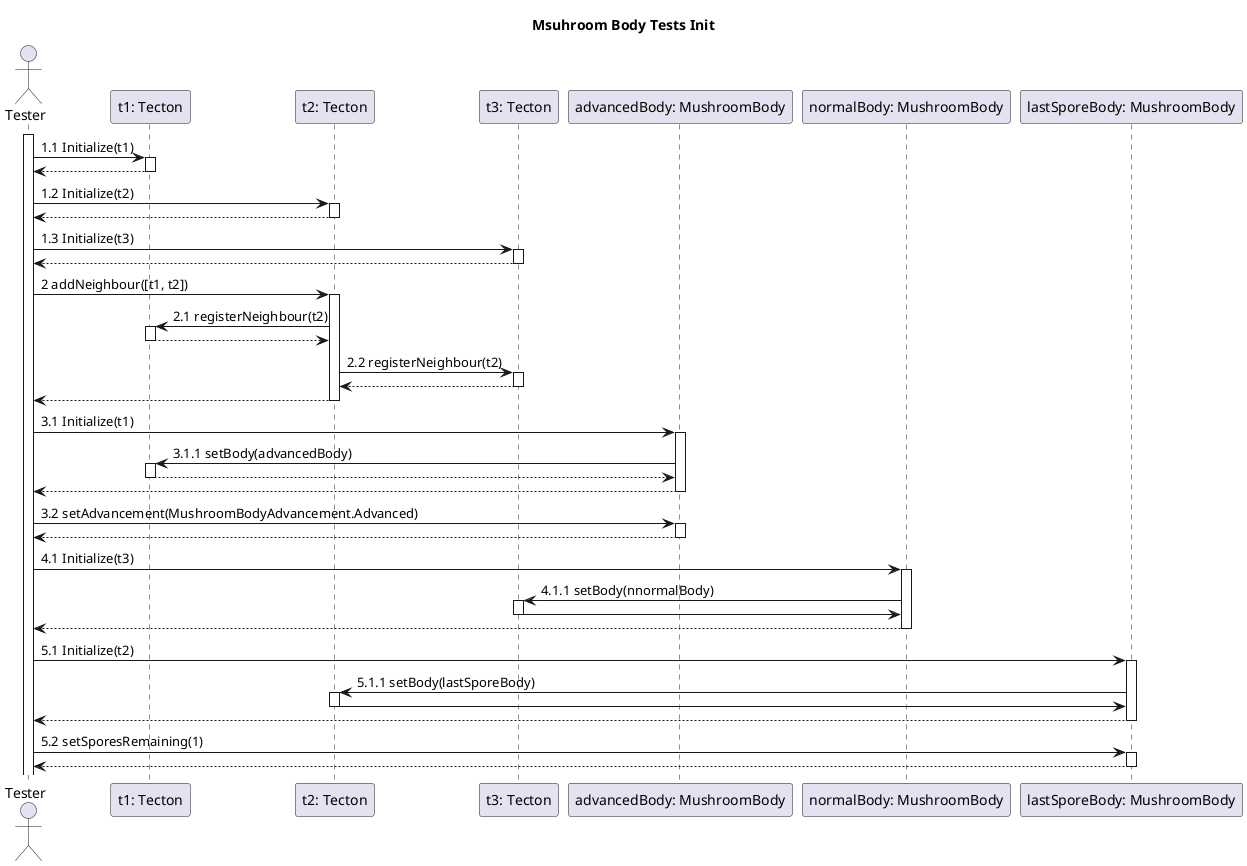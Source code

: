 @startuml Mushroom Body Tests Init

title Msuhroom Body Tests Init

actor "Tester" as tester

participant "t1: Tecton" as t1
participant "t2: Tecton" as t2
participant "t3: Tecton" as t3

participant "advancedBody: MushroomBody" as amb
participant "normalBody: MushroomBody" as nmb
participant "lastSporeBody: MushroomBody" as lsmb

activate tester

'Init tectons
tester -> t1: 1.1 Initialize(t1)
activate t1
t1 --> tester
deactivate t1

tester -> t2: 1.2 Initialize(t2)
activate t2
t2 --> tester
deactivate t2

tester -> t3: 1.3 Initialize(t3)
activate t3
t3 --> tester
deactivate t3

'Set neighbours
tester -> t2: 2 addNeighbour([t1, t2])
activate t2

t2 -> t1: 2.1 registerNeighbour(t2)
activate t1
t1 --> t2
deactivate t1

t2 -> t3: 2.2 registerNeighbour(t2)
activate t3
t3 --> t2
deactivate t3

t2 --> tester
deactivate t2

'Init mushroom bodies
tester -> amb: 3.1 Initialize(t1)
activate amb

amb -> t1: 3.1.1 setBody(advancedBody)
activate t1
t1 --> amb
deactivate t1

amb --> tester
deactivate amb

tester -> amb: 3.2 setAdvancement(MushroomBodyAdvancement.Advanced)
activate amb
amb --> tester
deactivate amb

tester -> nmb: 4.1 Initialize(t3)
activate nmb

nmb -> t3: 4.1.1 setBody(nnormalBody)
activate t3
t3 -> nmb
deactivate t3

nmb --> tester 
deactivate nmb

tester -> lsmb: 5.1 Initialize(t2)
activate lsmb

lsmb -> t2: 5.1.1 setBody(lastSporeBody)
activate t2
t2 -> lsmb
deactivate t2

lsmb --> tester
deactivate lsmb

tester -> lsmb: 5.2 setSporesRemaining(1)
activate lsmb
lsmb --> tester
deactivate lsmb

@enduml